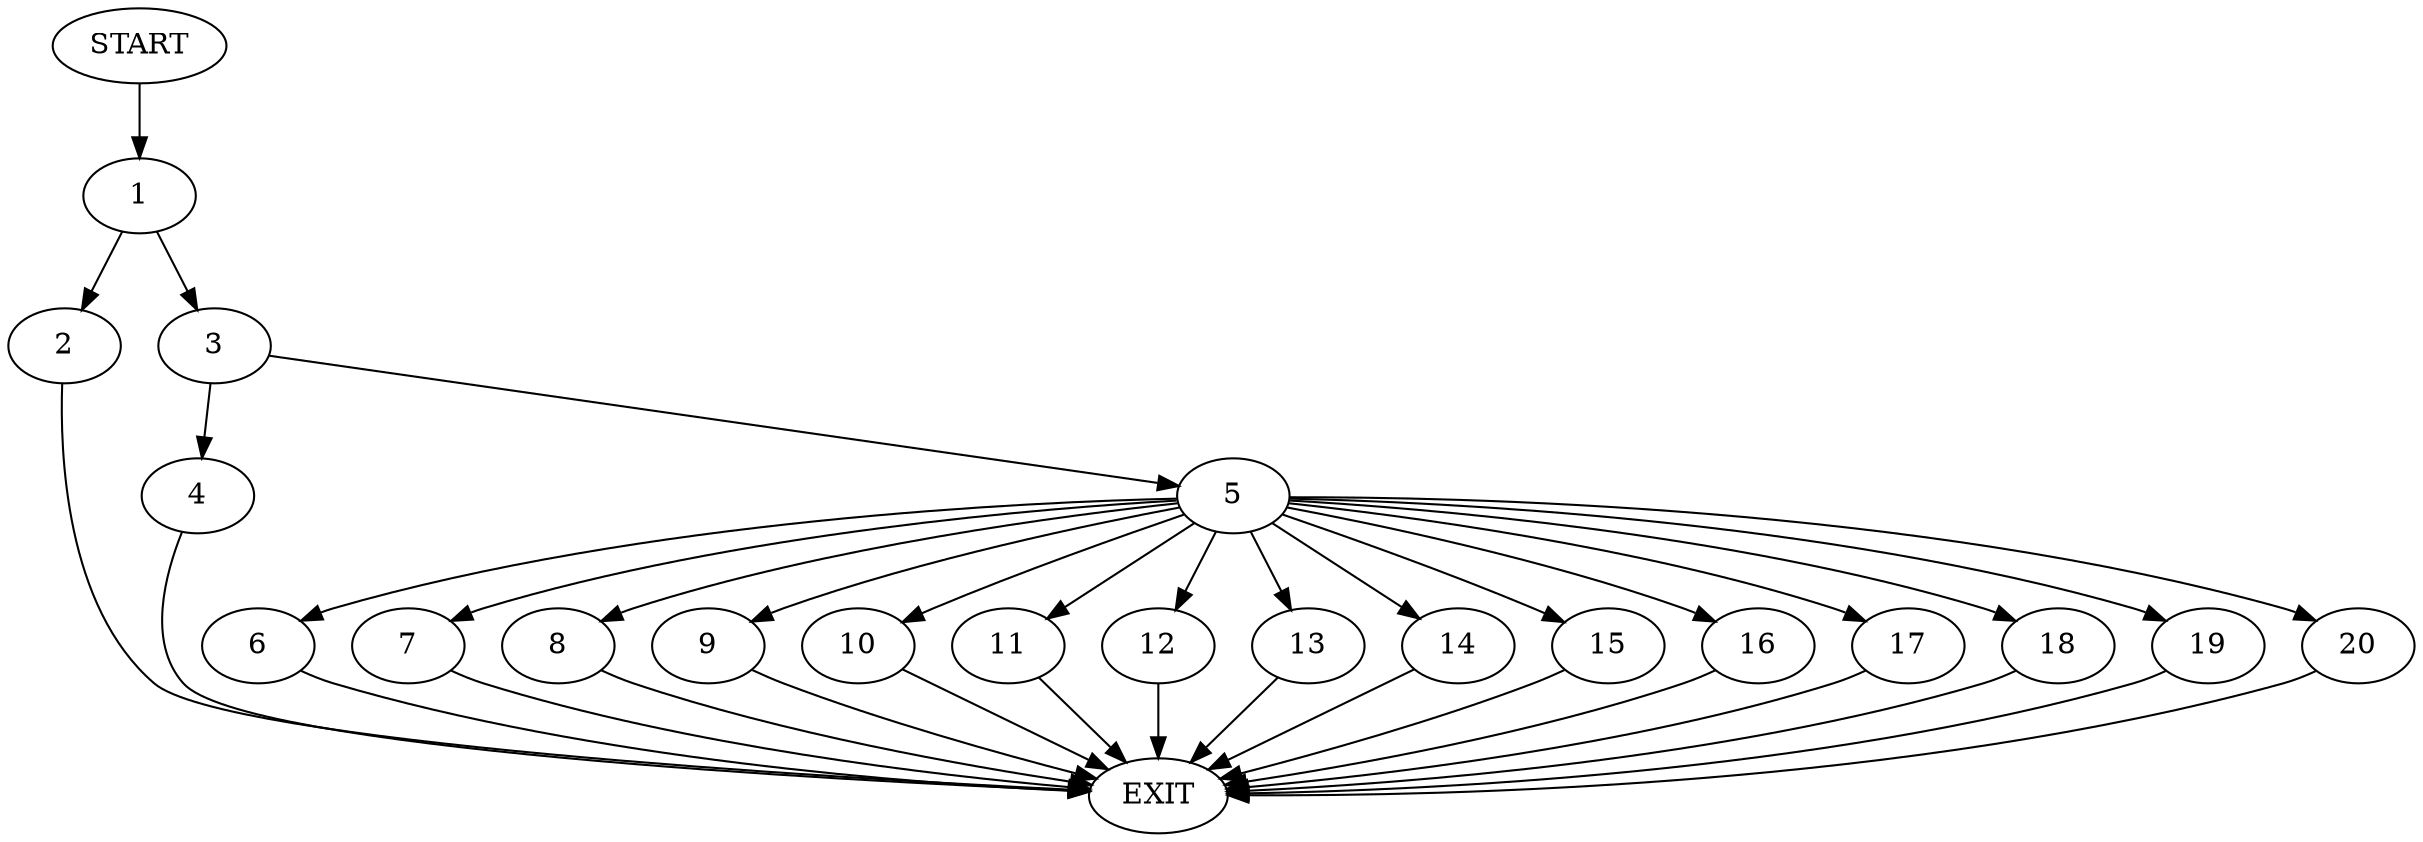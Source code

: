 digraph {
0 [label="START"]
21 [label="EXIT"]
0 -> 1
1 -> 2
1 -> 3
3 -> 4
3 -> 5
2 -> 21
4 -> 21
5 -> 6
5 -> 7
5 -> 8
5 -> 9
5 -> 10
5 -> 11
5 -> 12
5 -> 13
5 -> 14
5 -> 15
5 -> 16
5 -> 17
5 -> 18
5 -> 19
5 -> 20
6 -> 21
15 -> 21
19 -> 21
8 -> 21
16 -> 21
7 -> 21
20 -> 21
11 -> 21
17 -> 21
12 -> 21
9 -> 21
18 -> 21
14 -> 21
13 -> 21
10 -> 21
}
